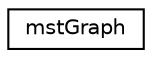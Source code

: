 digraph "Graphical Class Hierarchy"
{
 // LATEX_PDF_SIZE
  edge [fontname="Helvetica",fontsize="10",labelfontname="Helvetica",labelfontsize="10"];
  node [fontname="Helvetica",fontsize="10",shape=record];
  rankdir="LR";
  Node0 [label="mstGraph",height=0.2,width=0.4,color="black", fillcolor="white", style="filled",URL="$classmstGraph.html",tooltip="The mstGraph class represent the graph of stadiums."];
}
